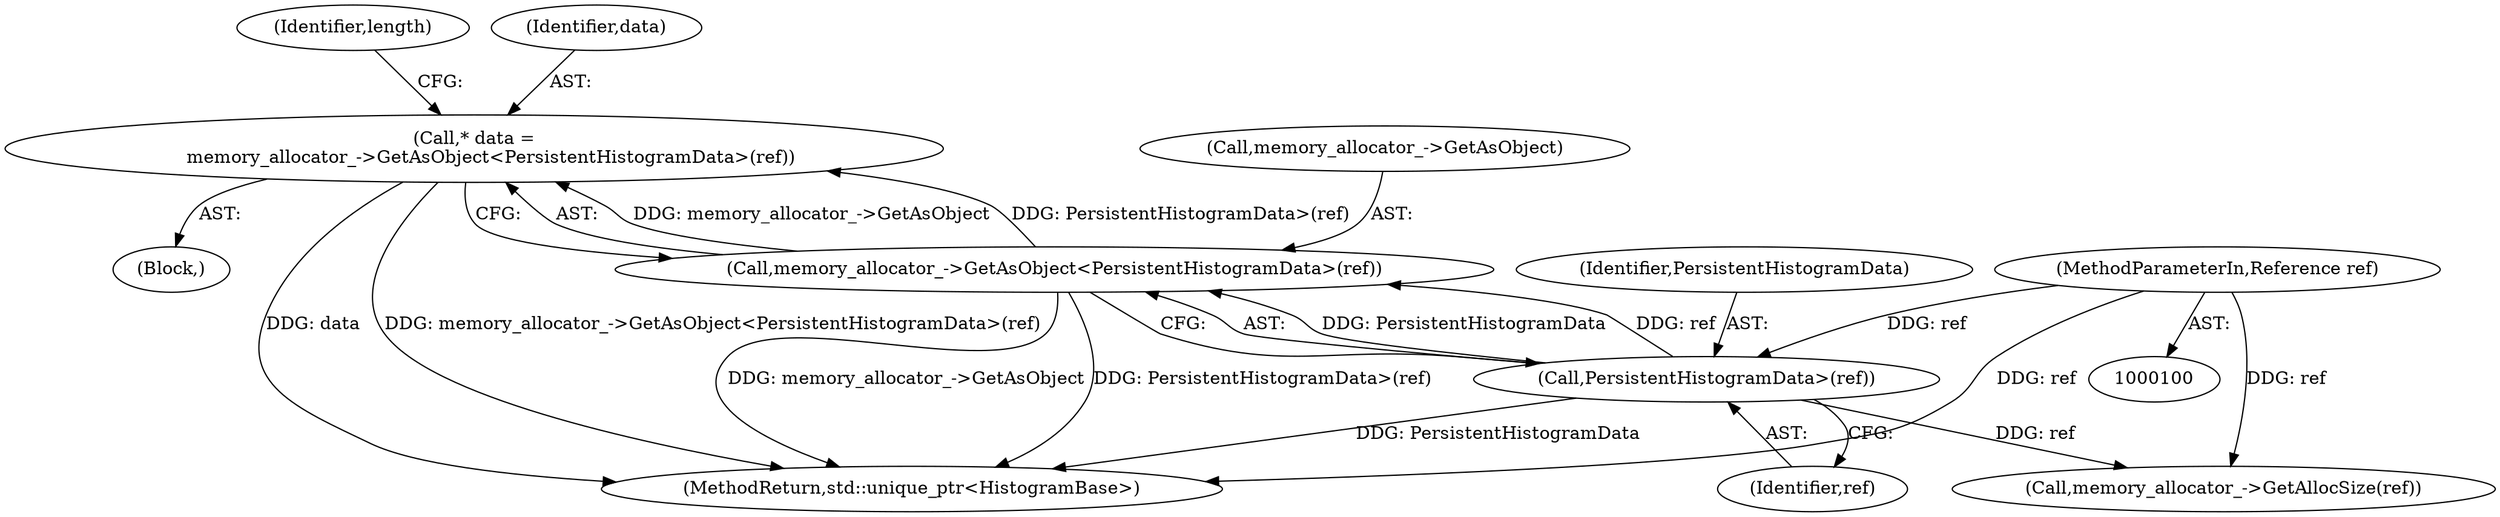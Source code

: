 digraph "0_Chrome_3f38b2253b19f9f9595f79fb92bfb5077e7b1959_3@API" {
"1000104" [label="(Call,* data =\n      memory_allocator_->GetAsObject<PersistentHistogramData>(ref))"];
"1000106" [label="(Call,memory_allocator_->GetAsObject<PersistentHistogramData>(ref))"];
"1000110" [label="(Call,PersistentHistogramData>(ref))"];
"1000101" [label="(MethodParameterIn,Reference ref)"];
"1000115" [label="(Identifier,length)"];
"1000104" [label="(Call,* data =\n      memory_allocator_->GetAsObject<PersistentHistogramData>(ref))"];
"1000111" [label="(Identifier,PersistentHistogramData)"];
"1000107" [label="(Call,memory_allocator_->GetAsObject)"];
"1000125" [label="(MethodReturn,std::unique_ptr<HistogramBase>)"];
"1000110" [label="(Call,PersistentHistogramData>(ref))"];
"1000105" [label="(Identifier,data)"];
"1000112" [label="(Identifier,ref)"];
"1000106" [label="(Call,memory_allocator_->GetAsObject<PersistentHistogramData>(ref))"];
"1000102" [label="(Block,)"];
"1000101" [label="(MethodParameterIn,Reference ref)"];
"1000116" [label="(Call,memory_allocator_->GetAllocSize(ref))"];
"1000104" -> "1000102"  [label="AST: "];
"1000104" -> "1000106"  [label="CFG: "];
"1000105" -> "1000104"  [label="AST: "];
"1000106" -> "1000104"  [label="AST: "];
"1000115" -> "1000104"  [label="CFG: "];
"1000104" -> "1000125"  [label="DDG: data"];
"1000104" -> "1000125"  [label="DDG: memory_allocator_->GetAsObject<PersistentHistogramData>(ref)"];
"1000106" -> "1000104"  [label="DDG: memory_allocator_->GetAsObject"];
"1000106" -> "1000104"  [label="DDG: PersistentHistogramData>(ref)"];
"1000106" -> "1000110"  [label="CFG: "];
"1000107" -> "1000106"  [label="AST: "];
"1000110" -> "1000106"  [label="AST: "];
"1000106" -> "1000125"  [label="DDG: memory_allocator_->GetAsObject"];
"1000106" -> "1000125"  [label="DDG: PersistentHistogramData>(ref)"];
"1000110" -> "1000106"  [label="DDG: PersistentHistogramData"];
"1000110" -> "1000106"  [label="DDG: ref"];
"1000110" -> "1000112"  [label="CFG: "];
"1000111" -> "1000110"  [label="AST: "];
"1000112" -> "1000110"  [label="AST: "];
"1000110" -> "1000125"  [label="DDG: PersistentHistogramData"];
"1000101" -> "1000110"  [label="DDG: ref"];
"1000110" -> "1000116"  [label="DDG: ref"];
"1000101" -> "1000100"  [label="AST: "];
"1000101" -> "1000125"  [label="DDG: ref"];
"1000101" -> "1000116"  [label="DDG: ref"];
}
